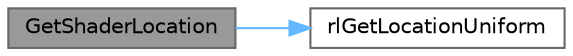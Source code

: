 digraph "GetShaderLocation"
{
 // LATEX_PDF_SIZE
  bgcolor="transparent";
  edge [fontname=Helvetica,fontsize=10,labelfontname=Helvetica,labelfontsize=10];
  node [fontname=Helvetica,fontsize=10,shape=box,height=0.2,width=0.4];
  rankdir="LR";
  Node1 [id="Node000001",label="GetShaderLocation",height=0.2,width=0.4,color="gray40", fillcolor="grey60", style="filled", fontcolor="black",tooltip=" "];
  Node1 -> Node2 [id="edge3_Node000001_Node000002",color="steelblue1",style="solid",tooltip=" "];
  Node2 [id="Node000002",label="rlGetLocationUniform",height=0.2,width=0.4,color="grey40", fillcolor="white", style="filled",URL="$_classes_2lib_2rlgl_8h.html#af4742dca5aec558a4a65abbd7f5e3cae",tooltip=" "];
}
